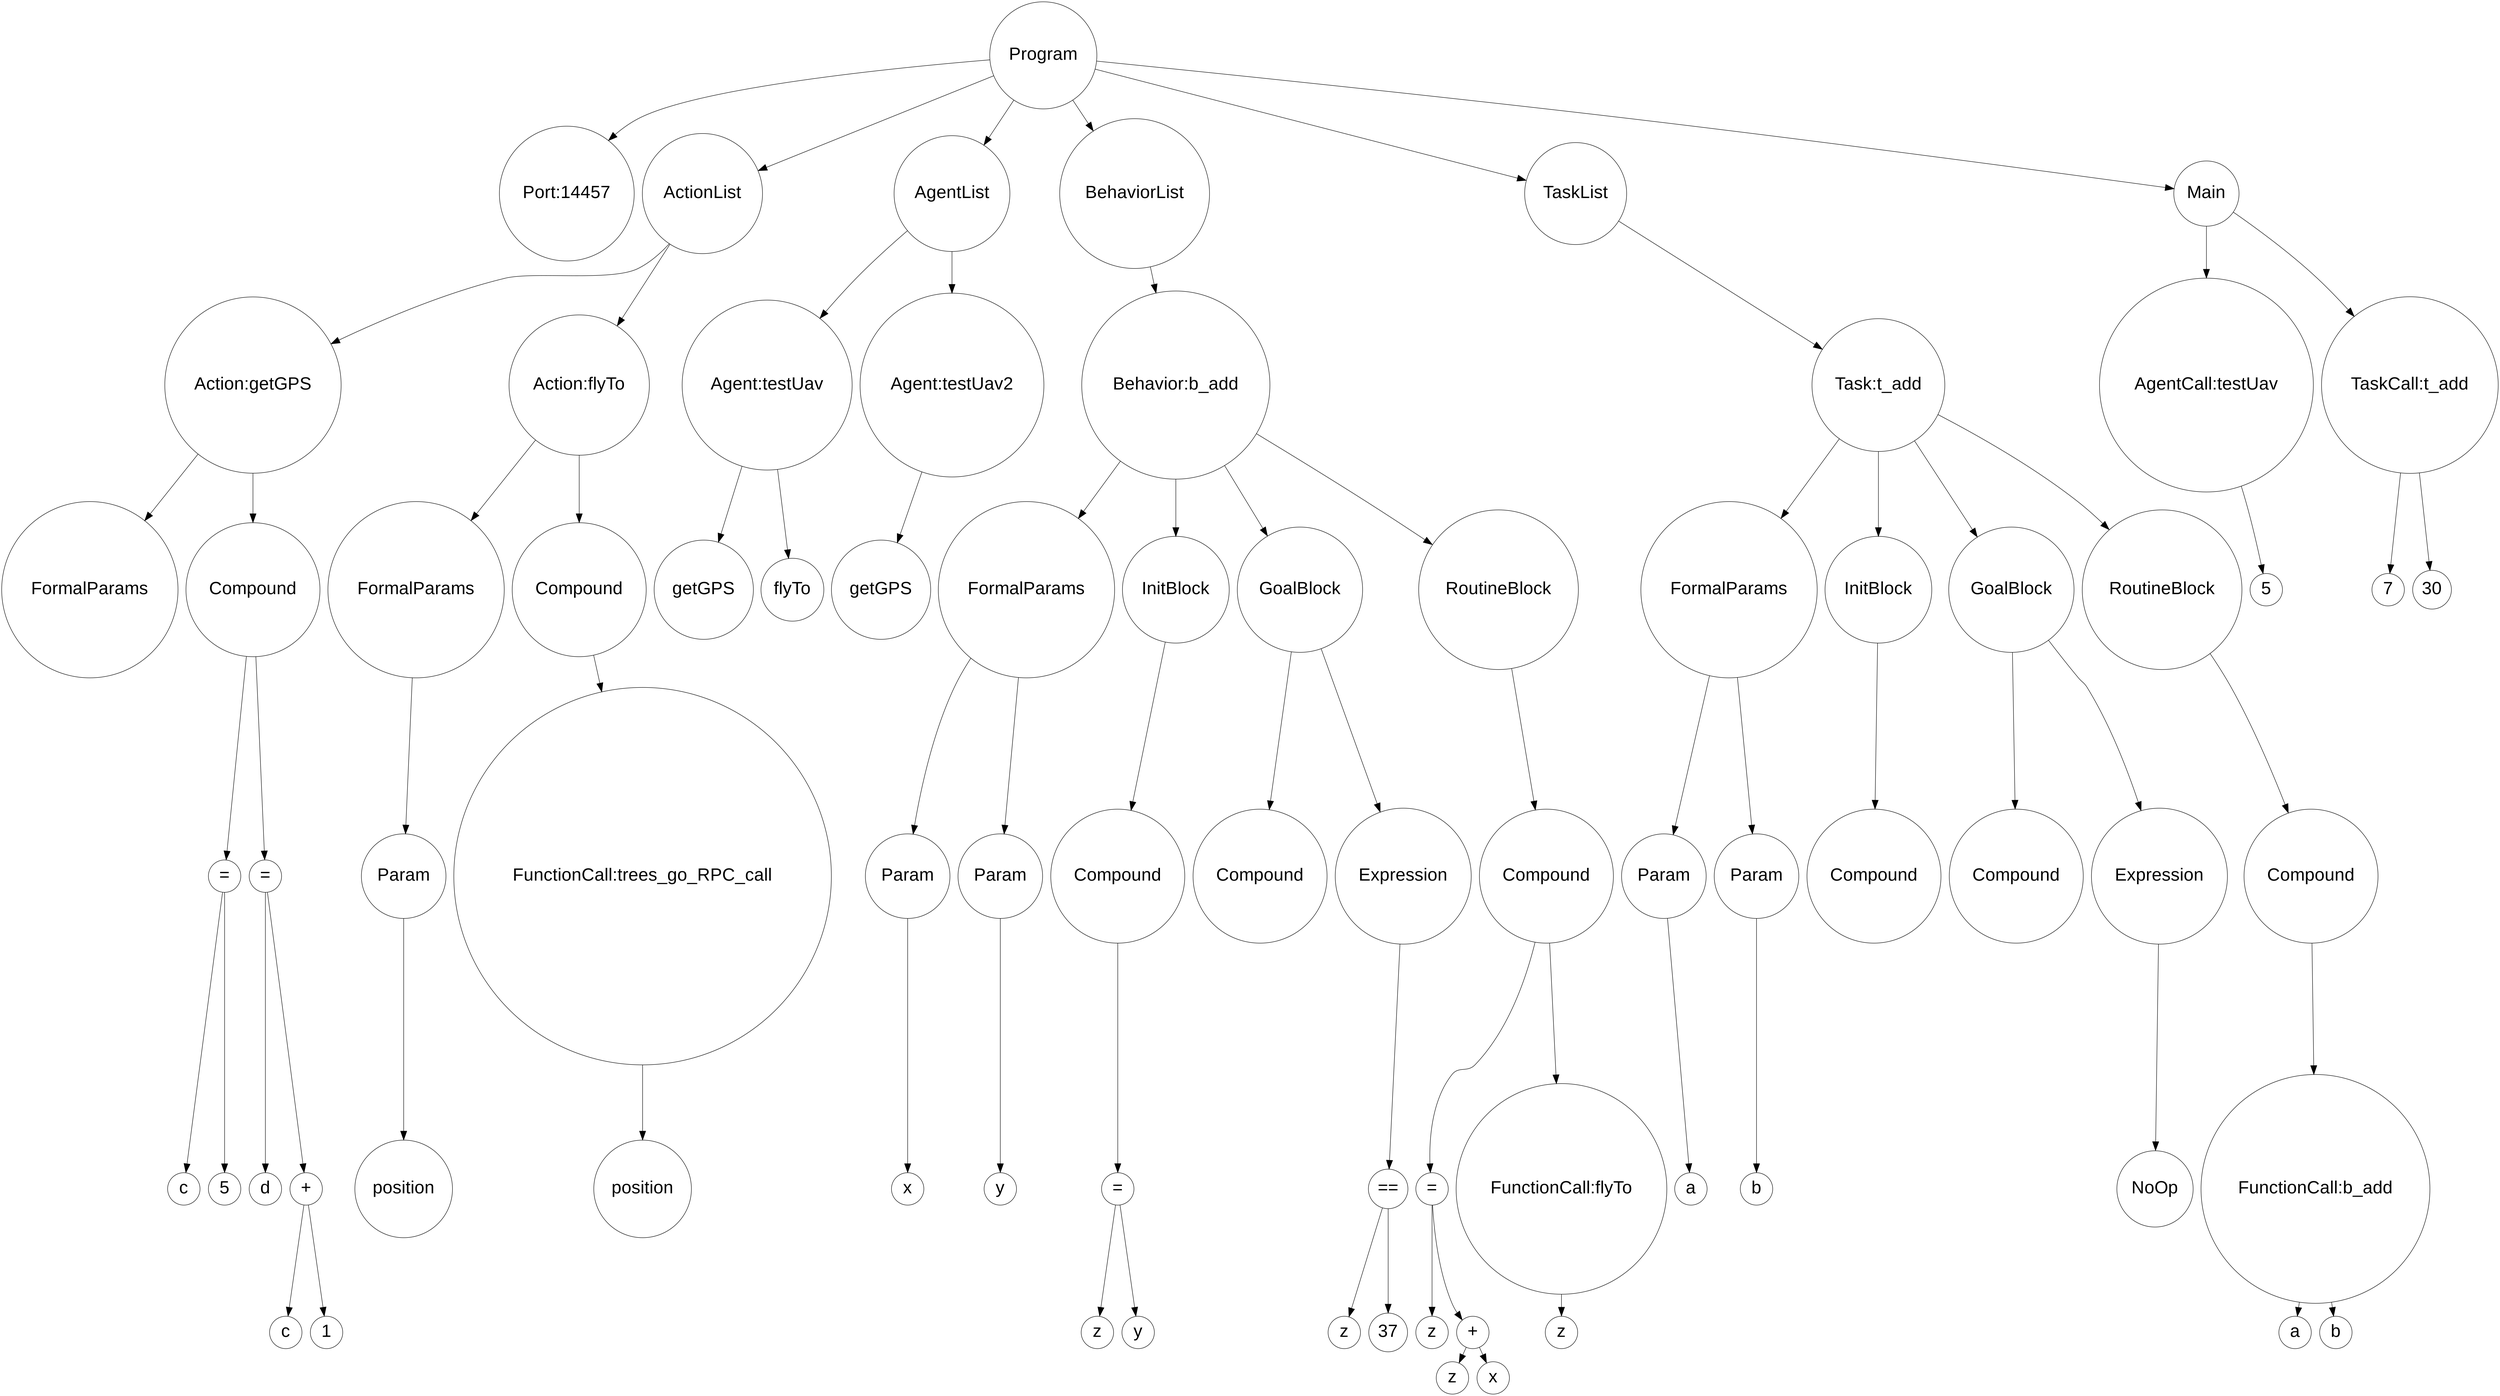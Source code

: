 digraph astgraph {
  node [shape=circle, fontsize=40, fontname="Arial", height=.1, fontweight="bold"];
  ranksep=.3;
  edge [arrowsize=2]

  node1 [label="Program"]
  node2 [label="Port:14457"]
  node1 -> node2
  node3 [label="ActionList"]
  node4 [label="Action:getGPS"]
  node5 [label="FormalParams"]
  node4 -> node5
  node6 [label="Compound"]
  node7 [label="="]
  node8 [label="c"]
  node9 [label="5"]
  node7 -> node8
  node7 -> node9
  node6 -> node7
  node10 [label="="]
  node11 [label="d"]
  node12 [label="+"]
  node13 [label="c"]
  node14 [label="1"]
  node12 -> node13
  node12 -> node14
  node10 -> node11
  node10 -> node12
  node6 -> node10
  node4 -> node6
  node3 -> node4
  node15 [label="Action:flyTo"]
  node16 [label="FormalParams"]
  node17 [label="Param"]
  node18 [label="position"]
  node17 -> node18
  node16 -> node17
  node15 -> node16
  node19 [label="Compound"]
  node20 [label="FunctionCall:trees_go_RPC_call"]
  node21 [label="position"]
  node20 -> node21
  node19 -> node20
  node15 -> node19
  node3 -> node15
  node1 -> node3
  node22 [label="AgentList"]
  node23 [label="Agent:testUav"]
  node24 [label="getGPS"]
  node23 -> node24
  node25 [label="flyTo"]
  node23 -> node25
  node22 -> node23
  node26 [label="Agent:testUav2"]
  node27 [label="getGPS"]
  node26 -> node27
  node22 -> node26
  node1 -> node22
  node28 [label="BehaviorList"]
  node29 [label="Behavior:b_add"]
  node30 [label="FormalParams"]
  node31 [label="Param"]
  node32 [label="x"]
  node31 -> node32
  node30 -> node31
  node33 [label="Param"]
  node34 [label="y"]
  node33 -> node34
  node30 -> node33
  node29 -> node30
  node35 [label="InitBlock"]
  node36 [label="Compound"]
  node37 [label="="]
  node38 [label="z"]
  node39 [label="y"]
  node37 -> node38
  node37 -> node39
  node36 -> node37
  node35 -> node36
  node29 -> node35
  node40 [label="GoalBlock"]
  node41 [label="Compound"]
  node40 -> node41
  node42 [label="Expression"]
  node43 [label="=="]
  node44 [label="z"]
  node45 [label="37"]
  node43 -> node44
  node43 -> node45
  node42 -> node43
  node40 -> node42
  node29 -> node40
  node46 [label="RoutineBlock"]
  node47 [label="Compound"]
  node48 [label="="]
  node49 [label="z"]
  node50 [label="+"]
  node51 [label="z"]
  node52 [label="x"]
  node50 -> node51
  node50 -> node52
  node48 -> node49
  node48 -> node50
  node47 -> node48
  node53 [label="FunctionCall:flyTo"]
  node54 [label="z"]
  node53 -> node54
  node47 -> node53
  node46 -> node47
  node29 -> node46
  node28 -> node29
  node1 -> node28
  node55 [label="TaskList"]
  node56 [label="Task:t_add"]
  node57 [label="FormalParams"]
  node58 [label="Param"]
  node59 [label="a"]
  node58 -> node59
  node57 -> node58
  node60 [label="Param"]
  node61 [label="b"]
  node60 -> node61
  node57 -> node60
  node56 -> node57
  node62 [label="InitBlock"]
  node63 [label="Compound"]
  node62 -> node63
  node56 -> node62
  node64 [label="GoalBlock"]
  node65 [label="Compound"]
  node64 -> node65
  node66 [label="Expression"]
  node67 [label="NoOp"]
  node66 -> node67
  node64 -> node66
  node56 -> node64
  node68 [label="RoutineBlock"]
  node69 [label="Compound"]
  node70 [label="FunctionCall:b_add"]
  node71 [label="a"]
  node70 -> node71
  node72 [label="b"]
  node70 -> node72
  node69 -> node70
  node68 -> node69
  node56 -> node68
  node55 -> node56
  node1 -> node55
  node73 [label="Main"]
  node74 [label="AgentCall:testUav"]
  node75 [label="5"]
  node74 -> node75
  node73 -> node74
  node76 [label="TaskCall:t_add"]
  node77 [label="7"]
  node76 -> node77
  node78 [label="30"]
  node76 -> node78
  node73 -> node76
  node1 -> node73
}